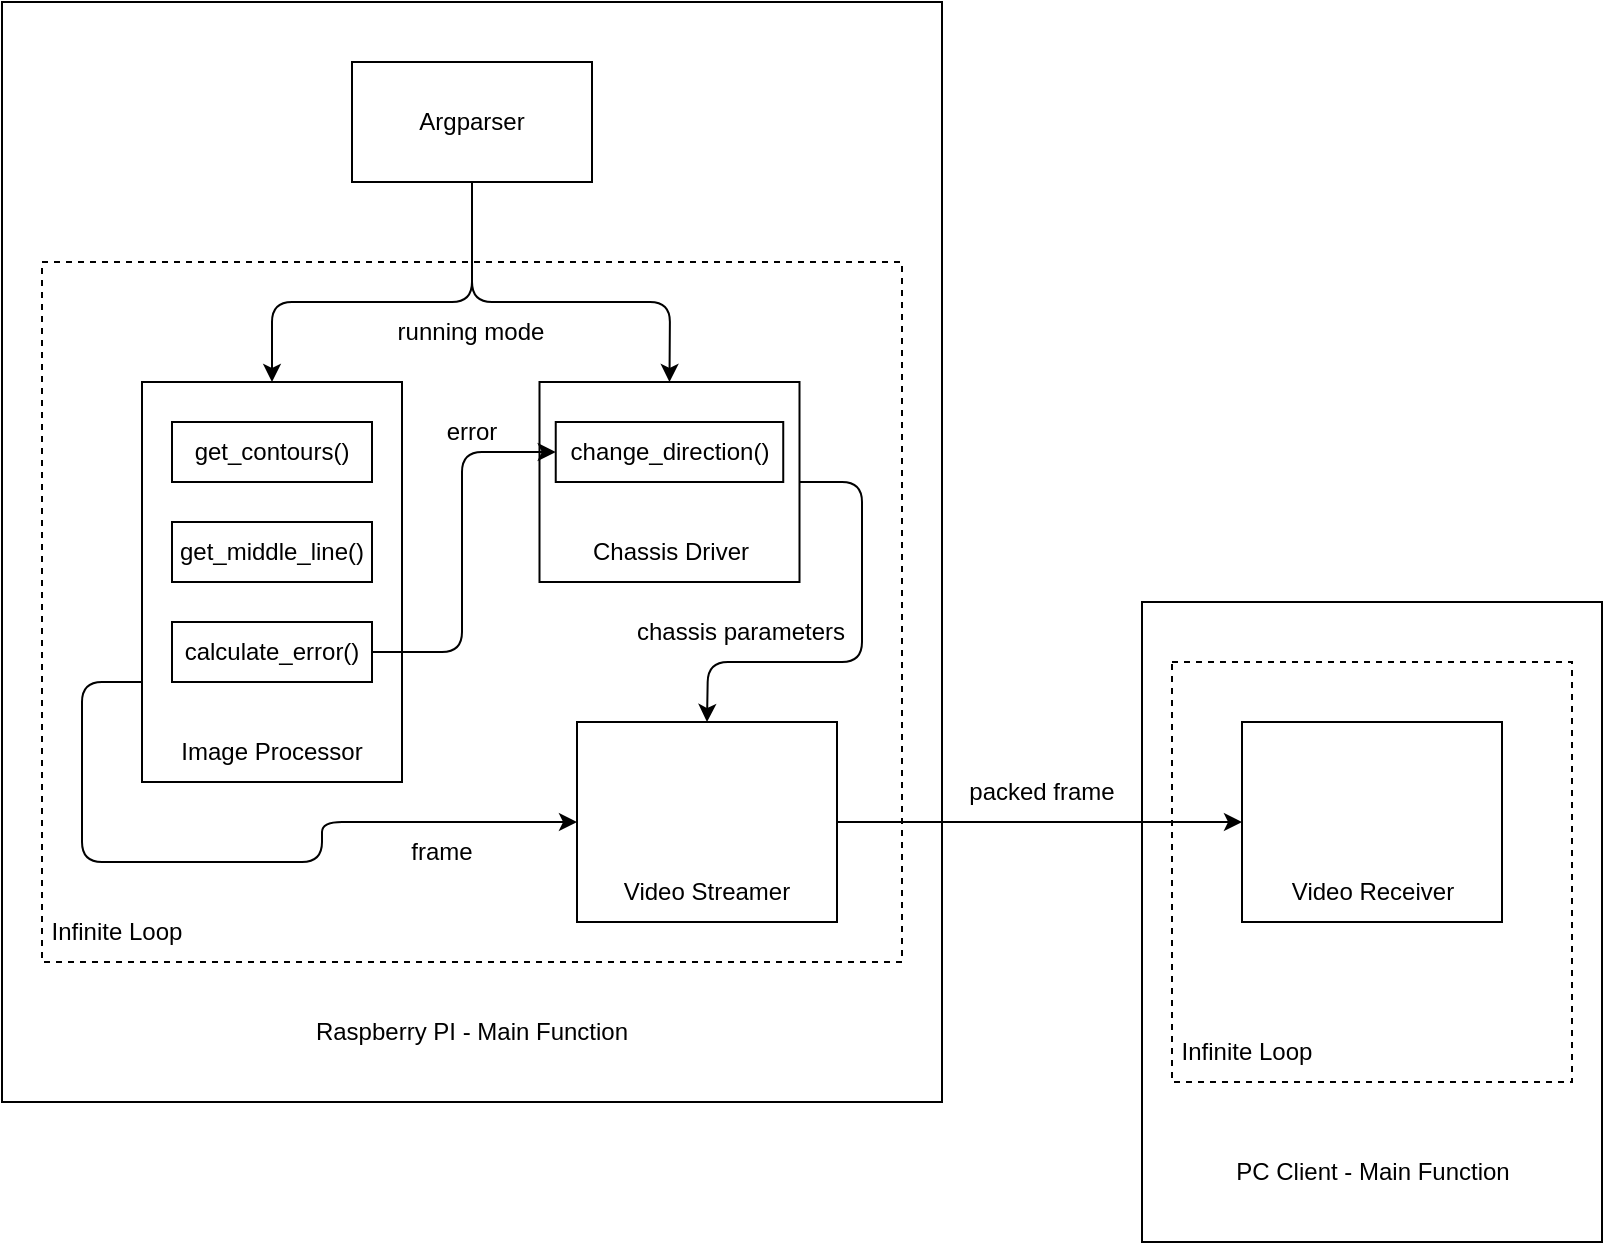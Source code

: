 <mxfile>
    <diagram id="T1HtY9GQDzGhU0Ek4J1G" name="Page-1">
        <mxGraphModel dx="1067" dy="792" grid="1" gridSize="10" guides="1" tooltips="1" connect="1" arrows="1" fold="1" page="1" pageScale="1" pageWidth="850" pageHeight="1100" math="0" shadow="0">
            <root>
                <mxCell id="0"/>
                <mxCell id="1" parent="0"/>
                <mxCell id="2" value="" style="whiteSpace=wrap;html=1;" parent="1" vertex="1">
                    <mxGeometry x="30" y="20" width="470" height="550" as="geometry"/>
                </mxCell>
                <mxCell id="3" value="&lt;font style=&quot;font-size: 12px;&quot;&gt;Raspberry PI - Main Function&lt;/font&gt;" style="text;strokeColor=none;align=center;fillColor=none;html=1;verticalAlign=middle;whiteSpace=wrap;rounded=0;" parent="1" vertex="1">
                    <mxGeometry x="115" y="520" width="300" height="30" as="geometry"/>
                </mxCell>
                <mxCell id="8" value="" style="whiteSpace=wrap;html=1;fontSize=12;dashed=1;" parent="1" vertex="1">
                    <mxGeometry x="50" y="150" width="430" height="350" as="geometry"/>
                </mxCell>
                <mxCell id="30" style="edgeStyle=none;html=1;exitX=0.5;exitY=1;exitDx=0;exitDy=0;entryX=0.5;entryY=0;entryDx=0;entryDy=0;fontSize=12;" parent="1" source="7" target="10" edge="1">
                    <mxGeometry relative="1" as="geometry">
                        <Array as="points">
                            <mxPoint x="265" y="170"/>
                            <mxPoint x="165" y="170"/>
                        </Array>
                    </mxGeometry>
                </mxCell>
                <mxCell id="31" style="edgeStyle=none;html=1;exitX=0.5;exitY=1;exitDx=0;exitDy=0;entryX=0.5;entryY=0;entryDx=0;entryDy=0;fontSize=12;" parent="1" source="7" target="12" edge="1">
                    <mxGeometry relative="1" as="geometry">
                        <Array as="points">
                            <mxPoint x="265" y="170"/>
                            <mxPoint x="364" y="170"/>
                        </Array>
                    </mxGeometry>
                </mxCell>
                <mxCell id="7" value="Argparser" style="whiteSpace=wrap;html=1;fontSize=12;" parent="1" vertex="1">
                    <mxGeometry x="205" y="50" width="120" height="60" as="geometry"/>
                </mxCell>
                <mxCell id="9" value="&lt;font style=&quot;font-size: 12px;&quot;&gt;Infinite Loop&lt;/font&gt;" style="text;strokeColor=none;align=center;fillColor=none;html=1;verticalAlign=middle;whiteSpace=wrap;rounded=0;" parent="1" vertex="1">
                    <mxGeometry x="50" y="470" width="75" height="30" as="geometry"/>
                </mxCell>
                <mxCell id="49" style="edgeStyle=none;html=1;exitX=0;exitY=0.75;exitDx=0;exitDy=0;entryX=0;entryY=0.5;entryDx=0;entryDy=0;" edge="1" parent="1" source="10" target="28">
                    <mxGeometry relative="1" as="geometry">
                        <Array as="points">
                            <mxPoint x="70" y="360"/>
                            <mxPoint x="70" y="450"/>
                            <mxPoint x="190" y="450"/>
                            <mxPoint x="190" y="430"/>
                        </Array>
                    </mxGeometry>
                </mxCell>
                <mxCell id="10" value="" style="whiteSpace=wrap;html=1;fontSize=12;" parent="1" vertex="1">
                    <mxGeometry x="100" y="210" width="130" height="200" as="geometry"/>
                </mxCell>
                <mxCell id="11" value="&lt;font style=&quot;font-size: 12px;&quot;&gt;Image Processor&lt;/font&gt;" style="text;strokeColor=none;align=center;fillColor=none;html=1;verticalAlign=middle;whiteSpace=wrap;rounded=0;" parent="1" vertex="1">
                    <mxGeometry x="110" y="380" width="110" height="30" as="geometry"/>
                </mxCell>
                <mxCell id="48" style="edgeStyle=none;html=1;exitX=1;exitY=0.5;exitDx=0;exitDy=0;entryX=0.5;entryY=0;entryDx=0;entryDy=0;" edge="1" parent="1" source="12" target="28">
                    <mxGeometry relative="1" as="geometry">
                        <Array as="points">
                            <mxPoint x="460" y="260"/>
                            <mxPoint x="460" y="350"/>
                            <mxPoint x="383" y="350"/>
                        </Array>
                    </mxGeometry>
                </mxCell>
                <mxCell id="12" value="" style="whiteSpace=wrap;html=1;fontSize=12;" parent="1" vertex="1">
                    <mxGeometry x="298.75" y="210" width="130" height="100" as="geometry"/>
                </mxCell>
                <mxCell id="13" value="&lt;font style=&quot;font-size: 12px;&quot;&gt;Chassis Driver&lt;/font&gt;" style="text;strokeColor=none;align=center;fillColor=none;html=1;verticalAlign=middle;whiteSpace=wrap;rounded=0;" parent="1" vertex="1">
                    <mxGeometry x="317.5" y="280" width="92.5" height="30" as="geometry"/>
                </mxCell>
                <mxCell id="19" value="get_contours()" style="whiteSpace=wrap;html=1;fontSize=12;" parent="1" vertex="1">
                    <mxGeometry x="115" y="230" width="100" height="30" as="geometry"/>
                </mxCell>
                <mxCell id="21" value="get_middle_line()" style="whiteSpace=wrap;html=1;fontSize=12;" parent="1" vertex="1">
                    <mxGeometry x="115" y="280" width="100" height="30" as="geometry"/>
                </mxCell>
                <mxCell id="32" style="edgeStyle=none;html=1;exitX=1;exitY=0.5;exitDx=0;exitDy=0;entryX=0;entryY=0.5;entryDx=0;entryDy=0;fontSize=12;" parent="1" source="22" target="25" edge="1">
                    <mxGeometry relative="1" as="geometry">
                        <Array as="points">
                            <mxPoint x="260" y="345"/>
                            <mxPoint x="260" y="245"/>
                        </Array>
                    </mxGeometry>
                </mxCell>
                <mxCell id="22" value="calculate_error()" style="whiteSpace=wrap;html=1;fontSize=12;" parent="1" vertex="1">
                    <mxGeometry x="115" y="330" width="100" height="30" as="geometry"/>
                </mxCell>
                <mxCell id="25" value="change_direction()" style="whiteSpace=wrap;html=1;fontSize=12;" parent="1" vertex="1">
                    <mxGeometry x="306.87" y="230" width="113.75" height="30" as="geometry"/>
                </mxCell>
                <mxCell id="28" value="" style="whiteSpace=wrap;html=1;fontSize=12;" parent="1" vertex="1">
                    <mxGeometry x="317.5" y="380" width="130" height="100" as="geometry"/>
                </mxCell>
                <mxCell id="29" value="&lt;font style=&quot;font-size: 12px;&quot;&gt;Video Streamer&lt;/font&gt;" style="text;strokeColor=none;align=center;fillColor=none;html=1;verticalAlign=middle;whiteSpace=wrap;rounded=0;" parent="1" vertex="1">
                    <mxGeometry x="336.25" y="450" width="92.5" height="30" as="geometry"/>
                </mxCell>
                <mxCell id="33" value="&lt;font style=&quot;font-size: 12px;&quot;&gt;error&lt;/font&gt;" style="text;strokeColor=none;align=center;fillColor=none;html=1;verticalAlign=middle;whiteSpace=wrap;rounded=0;" parent="1" vertex="1">
                    <mxGeometry x="245" y="220" width="40" height="30" as="geometry"/>
                </mxCell>
                <mxCell id="36" value="&lt;font style=&quot;font-size: 12px;&quot;&gt;frame&lt;/font&gt;" style="text;strokeColor=none;align=center;fillColor=none;html=1;verticalAlign=middle;whiteSpace=wrap;rounded=0;" parent="1" vertex="1">
                    <mxGeometry x="230" y="430" width="40" height="30" as="geometry"/>
                </mxCell>
                <mxCell id="37" value="&lt;font style=&quot;font-size: 12px;&quot;&gt;running mode&lt;/font&gt;" style="text;strokeColor=none;align=center;fillColor=none;html=1;verticalAlign=middle;whiteSpace=wrap;rounded=0;" parent="1" vertex="1">
                    <mxGeometry x="214.38" y="170" width="101.25" height="30" as="geometry"/>
                </mxCell>
                <mxCell id="38" value="" style="whiteSpace=wrap;html=1;" parent="1" vertex="1">
                    <mxGeometry x="600" y="320" width="230" height="320" as="geometry"/>
                </mxCell>
                <mxCell id="39" value="&lt;font style=&quot;font-size: 12px;&quot;&gt;PC Client - Main Function&lt;/font&gt;" style="text;strokeColor=none;align=center;fillColor=none;html=1;verticalAlign=middle;whiteSpace=wrap;rounded=0;" parent="1" vertex="1">
                    <mxGeometry x="632.5" y="590" width="165" height="30" as="geometry"/>
                </mxCell>
                <mxCell id="40" value="" style="whiteSpace=wrap;html=1;fontSize=12;dashed=1;" parent="1" vertex="1">
                    <mxGeometry x="615" y="350" width="200" height="210" as="geometry"/>
                </mxCell>
                <mxCell id="41" value="&lt;font style=&quot;font-size: 12px;&quot;&gt;Infinite Loop&lt;/font&gt;" style="text;strokeColor=none;align=center;fillColor=none;html=1;verticalAlign=middle;whiteSpace=wrap;rounded=0;" parent="1" vertex="1">
                    <mxGeometry x="615" y="530" width="75" height="30" as="geometry"/>
                </mxCell>
                <mxCell id="42" value="" style="whiteSpace=wrap;html=1;fontSize=12;" parent="1" vertex="1">
                    <mxGeometry x="650" y="380" width="130" height="100" as="geometry"/>
                </mxCell>
                <mxCell id="44" style="edgeStyle=none;html=1;exitX=1;exitY=0.5;exitDx=0;exitDy=0;entryX=0;entryY=0.5;entryDx=0;entryDy=0;fontSize=12;" parent="1" source="28" target="42" edge="1">
                    <mxGeometry relative="1" as="geometry"/>
                </mxCell>
                <mxCell id="45" value="&lt;font style=&quot;font-size: 12px;&quot;&gt;Video Receiver&lt;/font&gt;" style="text;strokeColor=none;align=center;fillColor=none;html=1;verticalAlign=middle;whiteSpace=wrap;rounded=0;" parent="1" vertex="1">
                    <mxGeometry x="668.75" y="450" width="92.5" height="30" as="geometry"/>
                </mxCell>
                <mxCell id="47" value="&lt;font style=&quot;font-size: 12px;&quot;&gt;packed frame&lt;/font&gt;" style="text;strokeColor=none;align=center;fillColor=none;html=1;verticalAlign=middle;whiteSpace=wrap;rounded=0;" parent="1" vertex="1">
                    <mxGeometry x="510" y="400" width="80" height="30" as="geometry"/>
                </mxCell>
                <mxCell id="50" value="&lt;font style=&quot;font-size: 12px;&quot;&gt;chassis parameters&lt;/font&gt;" style="text;strokeColor=none;align=center;fillColor=none;html=1;verticalAlign=middle;whiteSpace=wrap;rounded=0;" vertex="1" parent="1">
                    <mxGeometry x="325" y="320" width="149.38" height="30" as="geometry"/>
                </mxCell>
            </root>
        </mxGraphModel>
    </diagram>
</mxfile>